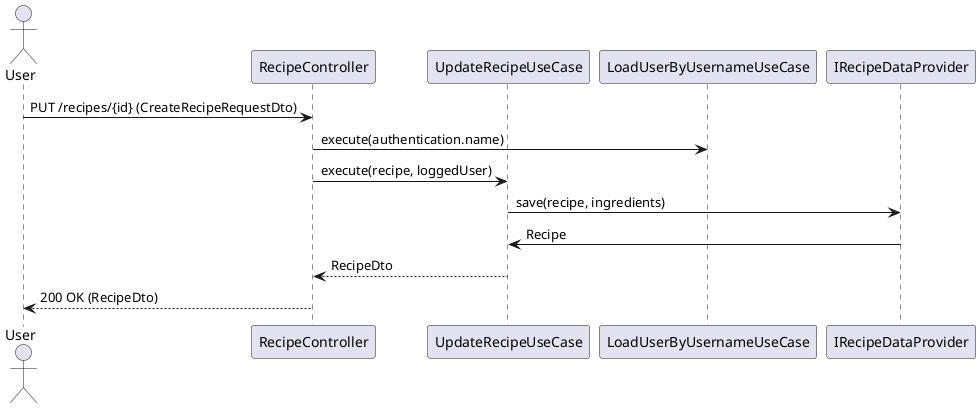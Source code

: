 @startuml
actor User
participant "RecipeController" as RecipeController
participant "UpdateRecipeUseCase" as UpdateRecipeUseCase
participant "LoadUserByUsernameUseCase" as LoadUserByUsernameUseCase
participant "IRecipeDataProvider" as RecipeDataProvider

User -> RecipeController: PUT /recipes/{id} (CreateRecipeRequestDto)
RecipeController -> LoadUserByUsernameUseCase: execute(authentication.name)
RecipeController -> UpdateRecipeUseCase: execute(recipe, loggedUser)
UpdateRecipeUseCase -> RecipeDataProvider: save(recipe, ingredients)
RecipeDataProvider -> UpdateRecipeUseCase: Recipe
UpdateRecipeUseCase --> RecipeController: RecipeDto
RecipeController --> User: 200 OK (RecipeDto)
@enduml